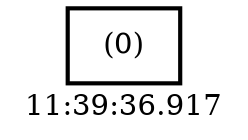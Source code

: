 digraph  g{ graph[label = "11:39:36.917"]
node [shape=rectangle, color=black, fontcolor=black, style=bold] edge [color=black] 0 [label="(0)"] ; 
}

